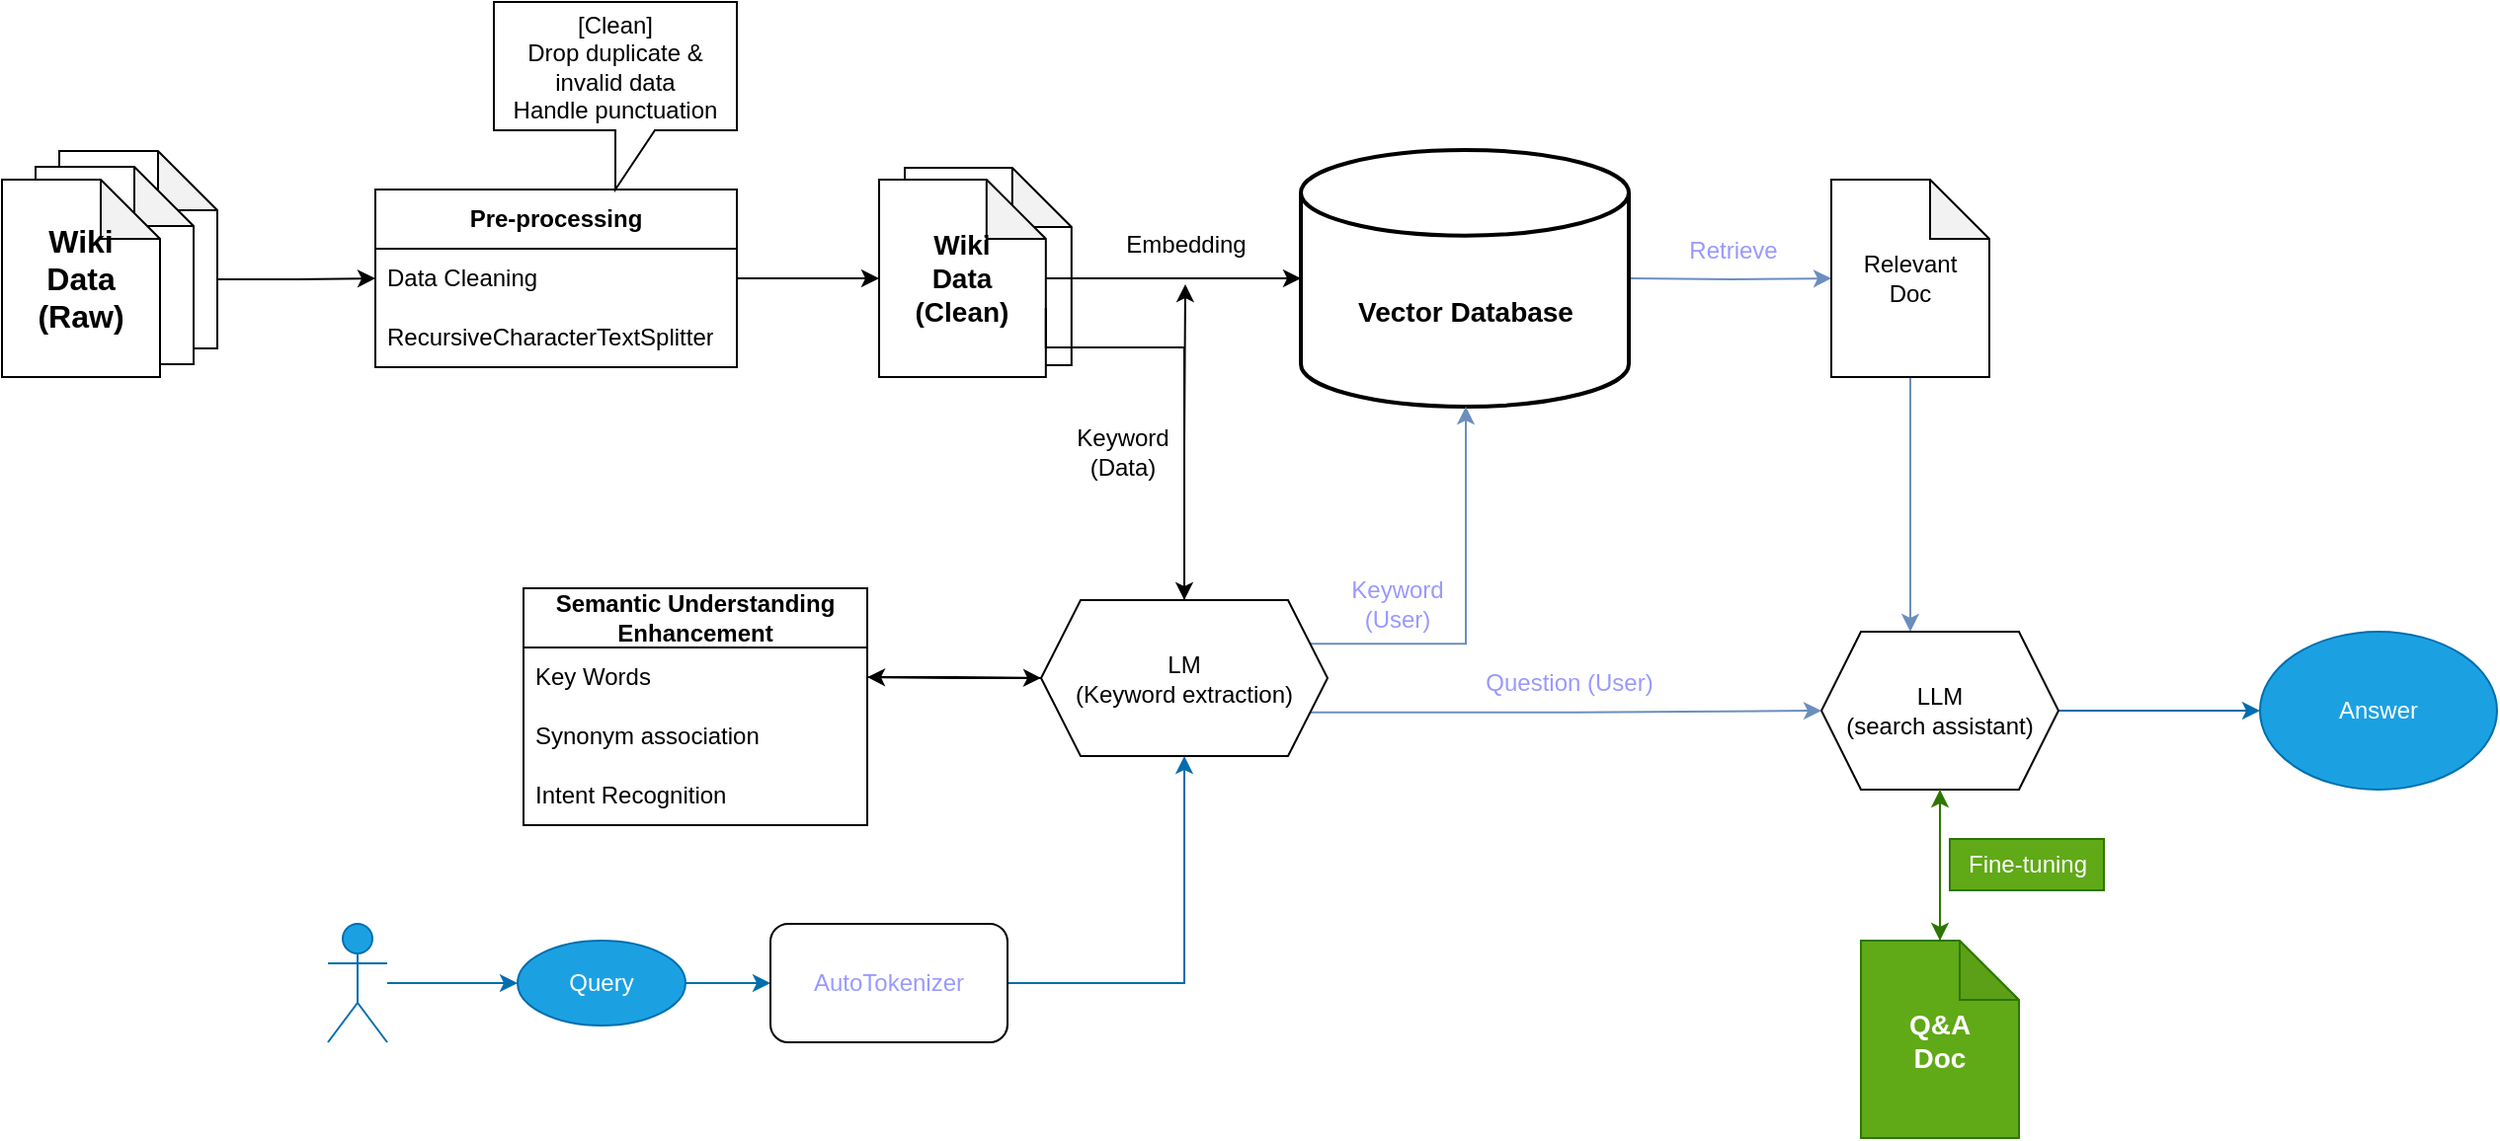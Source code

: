 <mxfile version="23.0.2" type="device">
  <diagram name="第 1 页" id="hj2dlARdcVPfVpku0lyu">
    <mxGraphModel dx="2466" dy="1972" grid="0" gridSize="10" guides="1" tooltips="1" connect="1" arrows="1" fold="1" page="0" pageScale="1" pageWidth="827" pageHeight="1169" background="none" math="0" shadow="0">
      <root>
        <mxCell id="0" />
        <mxCell id="1" parent="0" />
        <mxCell id="ey47cHF3MzS107qk4mN0-58" value="" style="edgeStyle=orthogonalEdgeStyle;rounded=0;orthogonalLoop=1;jettySize=auto;html=1;fillColor=#dae8fc;strokeColor=#6c8ebf;" parent="1" target="ey47cHF3MzS107qk4mN0-11" edge="1">
          <mxGeometry relative="1" as="geometry">
            <mxPoint x="-4" y="-1020" as="sourcePoint" />
          </mxGeometry>
        </mxCell>
        <mxCell id="ey47cHF3MzS107qk4mN0-2" value="&lt;b style=&quot;font-size: 14px;&quot;&gt;&lt;br&gt;&lt;br&gt;&lt;/b&gt;&lt;b style=&quot;font-size: 14px;&quot;&gt;Vector D&lt;/b&gt;&lt;b style=&quot;font-size: 14px;&quot;&gt;atabase&lt;br&gt;&lt;/b&gt;" style="strokeWidth=2;html=1;shape=mxgraph.flowchart.database;whiteSpace=wrap;" parent="1" vertex="1">
          <mxGeometry x="-170.5" y="-1085" width="166" height="130" as="geometry" />
        </mxCell>
        <mxCell id="ey47cHF3MzS107qk4mN0-51" value="" style="edgeStyle=orthogonalEdgeStyle;rounded=0;orthogonalLoop=1;jettySize=auto;html=1;fillColor=#1ba1e2;strokeColor=#006EAF;" parent="1" source="ey47cHF3MzS107qk4mN0-4" target="ey47cHF3MzS107qk4mN0-5" edge="1">
          <mxGeometry relative="1" as="geometry" />
        </mxCell>
        <mxCell id="ey47cHF3MzS107qk4mN0-4" value="User" style="shape=umlActor;verticalLabelPosition=bottom;verticalAlign=top;html=1;outlineConnect=0;fillColor=#1ba1e2;fontColor=#ffffff;strokeColor=#006EAF;" parent="1" vertex="1">
          <mxGeometry x="-663" y="-693" width="30" height="60" as="geometry" />
        </mxCell>
        <mxCell id="ey47cHF3MzS107qk4mN0-52" value="" style="edgeStyle=orthogonalEdgeStyle;rounded=0;orthogonalLoop=1;jettySize=auto;html=1;fillColor=#1ba1e2;strokeColor=#006EAF;" parent="1" source="ey47cHF3MzS107qk4mN0-37" target="ey47cHF3MzS107qk4mN0-50" edge="1">
          <mxGeometry relative="1" as="geometry" />
        </mxCell>
        <mxCell id="ey47cHF3MzS107qk4mN0-5" value="Query" style="ellipse;whiteSpace=wrap;html=1;fillColor=#1ba1e2;fontColor=#ffffff;strokeColor=#006EAF;fillStyle=auto;" parent="1" vertex="1">
          <mxGeometry x="-567" y="-684.5" width="85" height="43" as="geometry" />
        </mxCell>
        <mxCell id="ey47cHF3MzS107qk4mN0-62" style="edgeStyle=orthogonalEdgeStyle;rounded=0;orthogonalLoop=1;jettySize=auto;html=1;exitX=0.5;exitY=1;exitDx=0;exitDy=0;exitPerimeter=0;entryX=0.375;entryY=0;entryDx=0;entryDy=0;fillColor=#dae8fc;strokeColor=#6c8ebf;" parent="1" source="ey47cHF3MzS107qk4mN0-11" target="ey47cHF3MzS107qk4mN0-48" edge="1">
          <mxGeometry relative="1" as="geometry" />
        </mxCell>
        <mxCell id="ey47cHF3MzS107qk4mN0-11" value="Relevant&lt;br&gt;Doc" style="shape=note;whiteSpace=wrap;html=1;backgroundOutline=1;darkOpacity=0.05;" parent="1" vertex="1">
          <mxGeometry x="98" y="-1070" width="80" height="100" as="geometry" />
        </mxCell>
        <mxCell id="ey47cHF3MzS107qk4mN0-65" style="edgeStyle=orthogonalEdgeStyle;rounded=0;orthogonalLoop=1;jettySize=auto;html=1;exitX=0.5;exitY=0;exitDx=0;exitDy=0;exitPerimeter=0;entryX=0.5;entryY=1;entryDx=0;entryDy=0;fillColor=#60a917;strokeColor=#2D7600;" parent="1" source="ey47cHF3MzS107qk4mN0-14" target="ey47cHF3MzS107qk4mN0-48" edge="1">
          <mxGeometry relative="1" as="geometry" />
        </mxCell>
        <mxCell id="ey47cHF3MzS107qk4mN0-14" value="&lt;b style=&quot;font-size: 14px;&quot;&gt;Q&amp;amp;A&lt;br&gt;Doc&lt;/b&gt;" style="shape=note;whiteSpace=wrap;html=1;backgroundOutline=1;darkOpacity=0.05;fillColor=#60a917;fontColor=#ffffff;strokeColor=#2D7600;" parent="1" vertex="1">
          <mxGeometry x="113" y="-684.5" width="80" height="100" as="geometry" />
        </mxCell>
        <mxCell id="ey47cHF3MzS107qk4mN0-15" value="Fine-tuning" style="text;html=1;align=center;verticalAlign=middle;resizable=0;points=[];autosize=1;strokeColor=#2D7600;fillColor=#60a917;fontColor=#ffffff;" parent="1" vertex="1">
          <mxGeometry x="158" y="-736" width="78" height="26" as="geometry" />
        </mxCell>
        <mxCell id="ey47cHF3MzS107qk4mN0-16" value="" style="group" parent="1" vertex="1" connectable="0">
          <mxGeometry x="-828" y="-1084.5" width="109" height="114.5" as="geometry" />
        </mxCell>
        <mxCell id="ey47cHF3MzS107qk4mN0-17" value="文档" style="shape=note;whiteSpace=wrap;html=1;backgroundOutline=1;darkOpacity=0.05;" parent="ey47cHF3MzS107qk4mN0-16" vertex="1">
          <mxGeometry x="29" width="80" height="100" as="geometry" />
        </mxCell>
        <mxCell id="ey47cHF3MzS107qk4mN0-18" value="文档" style="shape=note;whiteSpace=wrap;html=1;backgroundOutline=1;darkOpacity=0.05;" parent="ey47cHF3MzS107qk4mN0-16" vertex="1">
          <mxGeometry x="17" y="8" width="80" height="100" as="geometry" />
        </mxCell>
        <mxCell id="ey47cHF3MzS107qk4mN0-19" value="&lt;b&gt;&lt;font style=&quot;font-size: 16px;&quot;&gt;Wiki&lt;br&gt;Data&lt;br&gt;(Raw)&lt;br&gt;&lt;/font&gt;&lt;/b&gt;" style="shape=note;whiteSpace=wrap;html=1;backgroundOutline=1;darkOpacity=0.05;" parent="ey47cHF3MzS107qk4mN0-16" vertex="1">
          <mxGeometry y="14.5" width="80" height="100" as="geometry" />
        </mxCell>
        <mxCell id="ey47cHF3MzS107qk4mN0-20" value="&lt;b&gt;Pre-processing&lt;/b&gt;" style="swimlane;fontStyle=0;childLayout=stackLayout;horizontal=1;startSize=30;horizontalStack=0;resizeParent=1;resizeParentMax=0;resizeLast=0;collapsible=1;marginBottom=0;whiteSpace=wrap;html=1;" parent="1" vertex="1">
          <mxGeometry x="-639" y="-1065" width="183" height="90" as="geometry" />
        </mxCell>
        <mxCell id="ey47cHF3MzS107qk4mN0-21" value="Data Cleaning" style="text;strokeColor=none;fillColor=none;align=left;verticalAlign=middle;spacingLeft=4;spacingRight=4;overflow=hidden;points=[[0,0.5],[1,0.5]];portConstraint=eastwest;rotatable=0;whiteSpace=wrap;html=1;" parent="ey47cHF3MzS107qk4mN0-20" vertex="1">
          <mxGeometry y="30" width="183" height="30" as="geometry" />
        </mxCell>
        <mxCell id="ey47cHF3MzS107qk4mN0-22" value="RecursiveCharacterTextSplitter" style="text;strokeColor=none;fillColor=none;align=left;verticalAlign=middle;spacingLeft=4;spacingRight=4;overflow=hidden;points=[[0,0.5],[1,0.5]];portConstraint=eastwest;rotatable=0;whiteSpace=wrap;html=1;" parent="ey47cHF3MzS107qk4mN0-20" vertex="1">
          <mxGeometry y="60" width="183" height="30" as="geometry" />
        </mxCell>
        <mxCell id="ey47cHF3MzS107qk4mN0-27" value="&lt;b&gt;Semantic Understanding Enhancement&lt;/b&gt;" style="swimlane;fontStyle=0;childLayout=stackLayout;horizontal=1;startSize=30;horizontalStack=0;resizeParent=1;resizeParentMax=0;resizeLast=0;collapsible=1;marginBottom=0;whiteSpace=wrap;html=1;" parent="1" vertex="1">
          <mxGeometry x="-564" y="-863" width="174" height="120" as="geometry" />
        </mxCell>
        <mxCell id="ey47cHF3MzS107qk4mN0-28" value="Key Words" style="text;strokeColor=none;fillColor=none;align=left;verticalAlign=middle;spacingLeft=4;spacingRight=4;overflow=hidden;points=[[0,0.5],[1,0.5]];portConstraint=eastwest;rotatable=0;whiteSpace=wrap;html=1;" parent="ey47cHF3MzS107qk4mN0-27" vertex="1">
          <mxGeometry y="30" width="174" height="30" as="geometry" />
        </mxCell>
        <mxCell id="ey47cHF3MzS107qk4mN0-29" value="Synonym&amp;nbsp;association" style="text;strokeColor=none;fillColor=none;align=left;verticalAlign=middle;spacingLeft=4;spacingRight=4;overflow=hidden;points=[[0,0.5],[1,0.5]];portConstraint=eastwest;rotatable=0;whiteSpace=wrap;html=1;" parent="ey47cHF3MzS107qk4mN0-27" vertex="1">
          <mxGeometry y="60" width="174" height="30" as="geometry" />
        </mxCell>
        <mxCell id="ey47cHF3MzS107qk4mN0-30" value="Intent Recognition" style="text;strokeColor=none;fillColor=none;align=left;verticalAlign=middle;spacingLeft=4;spacingRight=4;overflow=hidden;points=[[0,0.5],[1,0.5]];portConstraint=eastwest;rotatable=0;whiteSpace=wrap;html=1;" parent="ey47cHF3MzS107qk4mN0-27" vertex="1">
          <mxGeometry y="90" width="174" height="30" as="geometry" />
        </mxCell>
        <mxCell id="ey47cHF3MzS107qk4mN0-32" value="&lt;font style=&quot;font-size: 12px;&quot;&gt;Embedding&lt;/font&gt;" style="text;html=1;align=center;verticalAlign=middle;resizable=0;points=[];autosize=1;strokeColor=none;fillColor=none;" parent="1" vertex="1">
          <mxGeometry x="-269" y="-1050" width="79" height="26" as="geometry" />
        </mxCell>
        <mxCell id="ey47cHF3MzS107qk4mN0-40" value="[Clean]&lt;br&gt;Drop duplicate &amp;amp; invalid data&lt;br&gt;Handle punctuation" style="shape=callout;whiteSpace=wrap;html=1;perimeter=calloutPerimeter;" parent="1" vertex="1">
          <mxGeometry x="-579" y="-1160" width="123" height="95" as="geometry" />
        </mxCell>
        <mxCell id="ey47cHF3MzS107qk4mN0-68" value="" style="edgeStyle=orthogonalEdgeStyle;rounded=0;orthogonalLoop=1;jettySize=auto;html=1;fillColor=#1ba1e2;strokeColor=#006EAF;" parent="1" source="ey47cHF3MzS107qk4mN0-48" target="ey47cHF3MzS107qk4mN0-49" edge="1">
          <mxGeometry relative="1" as="geometry" />
        </mxCell>
        <mxCell id="ey47cHF3MzS107qk4mN0-48" value="LLM &lt;br&gt;(search assistant)" style="shape=hexagon;perimeter=hexagonPerimeter2;whiteSpace=wrap;html=1;fixedSize=1;" parent="1" vertex="1">
          <mxGeometry x="93" y="-841" width="120" height="80" as="geometry" />
        </mxCell>
        <mxCell id="ey47cHF3MzS107qk4mN0-49" value="Answer" style="ellipse;whiteSpace=wrap;html=1;fillColor=#1ba1e2;fontColor=#ffffff;strokeColor=#006EAF;" parent="1" vertex="1">
          <mxGeometry x="315" y="-841" width="120" height="80" as="geometry" />
        </mxCell>
        <mxCell id="K956a-2zoKNrU4KSepEr-3" style="edgeStyle=orthogonalEdgeStyle;rounded=0;orthogonalLoop=1;jettySize=auto;html=1;exitX=0;exitY=0.5;exitDx=0;exitDy=0;entryX=1;entryY=0.5;entryDx=0;entryDy=0;" parent="1" source="ey47cHF3MzS107qk4mN0-50" target="ey47cHF3MzS107qk4mN0-28" edge="1">
          <mxGeometry relative="1" as="geometry" />
        </mxCell>
        <mxCell id="K956a-2zoKNrU4KSepEr-14" style="edgeStyle=orthogonalEdgeStyle;rounded=0;orthogonalLoop=1;jettySize=auto;html=1;exitX=1;exitY=0.75;exitDx=0;exitDy=0;fillColor=#dae8fc;strokeColor=#6c8ebf;" parent="1" source="ey47cHF3MzS107qk4mN0-50" target="ey47cHF3MzS107qk4mN0-48" edge="1">
          <mxGeometry relative="1" as="geometry" />
        </mxCell>
        <mxCell id="K956a-2zoKNrU4KSepEr-15" style="edgeStyle=orthogonalEdgeStyle;rounded=0;orthogonalLoop=1;jettySize=auto;html=1;exitX=1;exitY=0.25;exitDx=0;exitDy=0;fillColor=#dae8fc;strokeColor=#6c8ebf;" parent="1" source="ey47cHF3MzS107qk4mN0-50" target="ey47cHF3MzS107qk4mN0-2" edge="1">
          <mxGeometry relative="1" as="geometry">
            <Array as="points">
              <mxPoint x="-87" y="-835" />
            </Array>
          </mxGeometry>
        </mxCell>
        <mxCell id="K956a-2zoKNrU4KSepEr-19" style="edgeStyle=orthogonalEdgeStyle;rounded=0;orthogonalLoop=1;jettySize=auto;html=1;exitX=0.5;exitY=0;exitDx=0;exitDy=0;" parent="1" source="ey47cHF3MzS107qk4mN0-50" edge="1">
          <mxGeometry relative="1" as="geometry">
            <mxPoint x="-229" y="-1017" as="targetPoint" />
            <Array as="points">
              <mxPoint x="-230" y="-937" />
              <mxPoint x="-229" y="-1017" />
            </Array>
          </mxGeometry>
        </mxCell>
        <mxCell id="ey47cHF3MzS107qk4mN0-50" value="LM &lt;br&gt;(Keyword extraction)" style="shape=hexagon;perimeter=hexagonPerimeter2;whiteSpace=wrap;html=1;fixedSize=1;" parent="1" vertex="1">
          <mxGeometry x="-302" y="-857" width="145" height="79" as="geometry" />
        </mxCell>
        <mxCell id="ey47cHF3MzS107qk4mN0-55" value="Retrieve" style="text;html=1;align=center;verticalAlign=middle;resizable=0;points=[];autosize=1;strokeColor=none;fillColor=none;fontColor=#9999FF;" parent="1" vertex="1">
          <mxGeometry x="16" y="-1047" width="63" height="26" as="geometry" />
        </mxCell>
        <mxCell id="ey47cHF3MzS107qk4mN0-56" value="Keyword &lt;br&gt;(User)" style="text;html=1;align=center;verticalAlign=middle;resizable=0;points=[];autosize=1;fontColor=#9999FF;" parent="1" vertex="1">
          <mxGeometry x="-155" y="-876" width="65" height="41" as="geometry" />
        </mxCell>
        <mxCell id="ey47cHF3MzS107qk4mN0-60" value="Question (User)" style="text;html=1;align=center;verticalAlign=middle;resizable=0;points=[];autosize=1;strokeColor=none;fillColor=none;fontColor=#9999FF;" parent="1" vertex="1">
          <mxGeometry x="-87" y="-828" width="103" height="26" as="geometry" />
        </mxCell>
        <mxCell id="ey47cHF3MzS107qk4mN0-66" style="edgeStyle=orthogonalEdgeStyle;rounded=0;orthogonalLoop=1;jettySize=auto;html=1;exitX=0.5;exitY=1;exitDx=0;exitDy=0;entryX=0.5;entryY=0;entryDx=0;entryDy=0;entryPerimeter=0;fillColor=#60a917;strokeColor=#2D7600;" parent="1" source="ey47cHF3MzS107qk4mN0-48" target="ey47cHF3MzS107qk4mN0-14" edge="1">
          <mxGeometry relative="1" as="geometry" />
        </mxCell>
        <mxCell id="ey47cHF3MzS107qk4mN0-71" value="" style="group" parent="1" vertex="1" connectable="0">
          <mxGeometry x="-384" y="-1076" width="97.404" height="106" as="geometry" />
        </mxCell>
        <mxCell id="ey47cHF3MzS107qk4mN0-69" value="&lt;span style=&quot;font-size: 14px;&quot;&gt;&lt;b&gt;Wiki&lt;br&gt;Data&lt;br&gt;(Clean)&lt;br&gt;&lt;/b&gt;&lt;/span&gt;" style="shape=note;whiteSpace=wrap;html=1;backgroundOutline=1;darkOpacity=0.05;" parent="ey47cHF3MzS107qk4mN0-71" vertex="1">
          <mxGeometry x="13" width="84.404" height="100" as="geometry" />
        </mxCell>
        <mxCell id="ey47cHF3MzS107qk4mN0-70" value="&lt;span style=&quot;font-size: 14px;&quot;&gt;&lt;b&gt;Wiki&lt;br&gt;Data&lt;br&gt;(Clean)&lt;br&gt;&lt;/b&gt;&lt;/span&gt;" style="shape=note;whiteSpace=wrap;html=1;backgroundOutline=1;darkOpacity=0.05;" parent="ey47cHF3MzS107qk4mN0-71" vertex="1">
          <mxGeometry y="6" width="84.404" height="100" as="geometry" />
        </mxCell>
        <mxCell id="ey47cHF3MzS107qk4mN0-72" value="" style="edgeStyle=orthogonalEdgeStyle;rounded=0;orthogonalLoop=1;jettySize=auto;html=1;" parent="1" source="ey47cHF3MzS107qk4mN0-70" target="ey47cHF3MzS107qk4mN0-2" edge="1">
          <mxGeometry relative="1" as="geometry" />
        </mxCell>
        <mxCell id="ey47cHF3MzS107qk4mN0-74" style="edgeStyle=orthogonalEdgeStyle;rounded=0;orthogonalLoop=1;jettySize=auto;html=1;exitX=1;exitY=0.5;exitDx=0;exitDy=0;entryX=0;entryY=0.5;entryDx=0;entryDy=0;entryPerimeter=0;" parent="1" source="ey47cHF3MzS107qk4mN0-21" target="ey47cHF3MzS107qk4mN0-70" edge="1">
          <mxGeometry relative="1" as="geometry" />
        </mxCell>
        <mxCell id="ey47cHF3MzS107qk4mN0-75" style="edgeStyle=orthogonalEdgeStyle;rounded=0;orthogonalLoop=1;jettySize=auto;html=1;exitX=0;exitY=0;exitDx=80;exitDy=65;exitPerimeter=0;entryX=0;entryY=0.5;entryDx=0;entryDy=0;" parent="1" source="ey47cHF3MzS107qk4mN0-17" target="ey47cHF3MzS107qk4mN0-21" edge="1">
          <mxGeometry relative="1" as="geometry" />
        </mxCell>
        <mxCell id="ey47cHF3MzS107qk4mN0-80" value="" style="edgeStyle=orthogonalEdgeStyle;rounded=0;orthogonalLoop=1;jettySize=auto;html=1;fillColor=#1ba1e2;strokeColor=#006EAF;" parent="1" source="ey47cHF3MzS107qk4mN0-5" target="ey47cHF3MzS107qk4mN0-37" edge="1">
          <mxGeometry relative="1" as="geometry">
            <mxPoint x="-482" y="-663" as="sourcePoint" />
            <mxPoint x="-276" y="-663" as="targetPoint" />
          </mxGeometry>
        </mxCell>
        <mxCell id="ey47cHF3MzS107qk4mN0-37" value="&lt;font color=&quot;#9999ff&quot;&gt;AutoTokenizer&lt;/font&gt;" style="rounded=1;whiteSpace=wrap;html=1;" parent="1" vertex="1">
          <mxGeometry x="-439" y="-693" width="120" height="60" as="geometry" />
        </mxCell>
        <mxCell id="K956a-2zoKNrU4KSepEr-2" style="edgeStyle=orthogonalEdgeStyle;rounded=0;orthogonalLoop=1;jettySize=auto;html=1;exitX=1;exitY=0.5;exitDx=0;exitDy=0;entryX=0;entryY=0.5;entryDx=0;entryDy=0;" parent="1" source="ey47cHF3MzS107qk4mN0-28" target="ey47cHF3MzS107qk4mN0-50" edge="1">
          <mxGeometry relative="1" as="geometry" />
        </mxCell>
        <mxCell id="K956a-2zoKNrU4KSepEr-8" value="Keyword &lt;br&gt;(Data)" style="text;html=1;align=center;verticalAlign=middle;resizable=0;points=[];autosize=1;strokeColor=none;fillColor=none;" parent="1" vertex="1">
          <mxGeometry x="-294" y="-953" width="65" height="41" as="geometry" />
        </mxCell>
        <mxCell id="K956a-2zoKNrU4KSepEr-18" style="edgeStyle=orthogonalEdgeStyle;rounded=0;orthogonalLoop=1;jettySize=auto;html=1;exitX=0;exitY=0;exitDx=84.404;exitDy=65;exitPerimeter=0;entryX=0.5;entryY=0;entryDx=0;entryDy=0;" parent="1" source="ey47cHF3MzS107qk4mN0-70" target="ey47cHF3MzS107qk4mN0-50" edge="1">
          <mxGeometry relative="1" as="geometry">
            <Array as="points">
              <mxPoint x="-300" y="-985" />
              <mxPoint x="-229" y="-985" />
            </Array>
          </mxGeometry>
        </mxCell>
      </root>
    </mxGraphModel>
  </diagram>
</mxfile>

